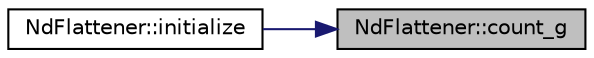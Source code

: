 digraph "NdFlattener::count_g"
{
 // LATEX_PDF_SIZE
  edge [fontname="Helvetica",fontsize="10",labelfontname="Helvetica",labelfontsize="10"];
  node [fontname="Helvetica",fontsize="10",shape=record];
  rankdir="RL";
  Node1 [label="NdFlattener::count_g",height=0.2,width=0.4,color="black", fillcolor="grey75", style="filled", fontcolor="black",tooltip="Count the distributed flatteners' numbers of nodes, and set nNodes."];
  Node1 -> Node2 [dir="back",color="midnightblue",fontsize="10",style="solid",fontname="Helvetica"];
  Node2 [label="NdFlattener::initialize",height=0.2,width=0.4,color="black", fillcolor="white", style="filled",URL="$classNdFlattener.html#ae83c8ff0ad27c44c29791390a649597f",tooltip="Initialize a flattener with K indices by combining distributed flatteners with (K-1) indices each."];
}
